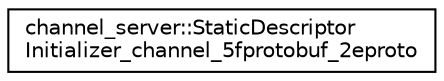 digraph "Graphical Class Hierarchy"
{
  edge [fontname="Helvetica",fontsize="10",labelfontname="Helvetica",labelfontsize="10"];
  node [fontname="Helvetica",fontsize="10",shape=record];
  rankdir="LR";
  Node0 [label="channel_server::StaticDescriptor\lInitializer_channel_5fprotobuf_2eproto",height=0.2,width=0.4,color="black", fillcolor="white", style="filled",URL="$structchannel__server_1_1_static_descriptor_initializer__channel__5fprotobuf__2eproto.html"];
}
